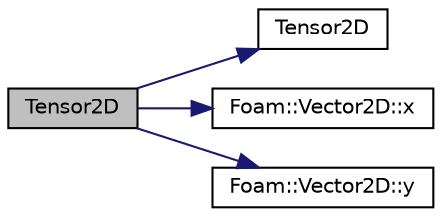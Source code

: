 digraph "Tensor2D"
{
  bgcolor="transparent";
  edge [fontname="Helvetica",fontsize="10",labelfontname="Helvetica",labelfontsize="10"];
  node [fontname="Helvetica",fontsize="10",shape=record];
  rankdir="LR";
  Node1 [label="Tensor2D",height=0.2,width=0.4,color="black", fillcolor="grey75", style="filled", fontcolor="black"];
  Node1 -> Node2 [color="midnightblue",fontsize="10",style="solid",fontname="Helvetica"];
  Node2 [label="Tensor2D",height=0.2,width=0.4,color="black",URL="$a02566.html#aebef1bc7de9552a04ebe03b8368d6a63",tooltip="Construct null. "];
  Node1 -> Node3 [color="midnightblue",fontsize="10",style="solid",fontname="Helvetica"];
  Node3 [label="Foam::Vector2D::x",height=0.2,width=0.4,color="black",URL="$a02792.html#aeb7dc4a97968c543f58f9c7082e55757"];
  Node1 -> Node4 [color="midnightblue",fontsize="10",style="solid",fontname="Helvetica"];
  Node4 [label="Foam::Vector2D::y",height=0.2,width=0.4,color="black",URL="$a02792.html#a77c00b469d89c23bd35d2eb236140f70"];
}
